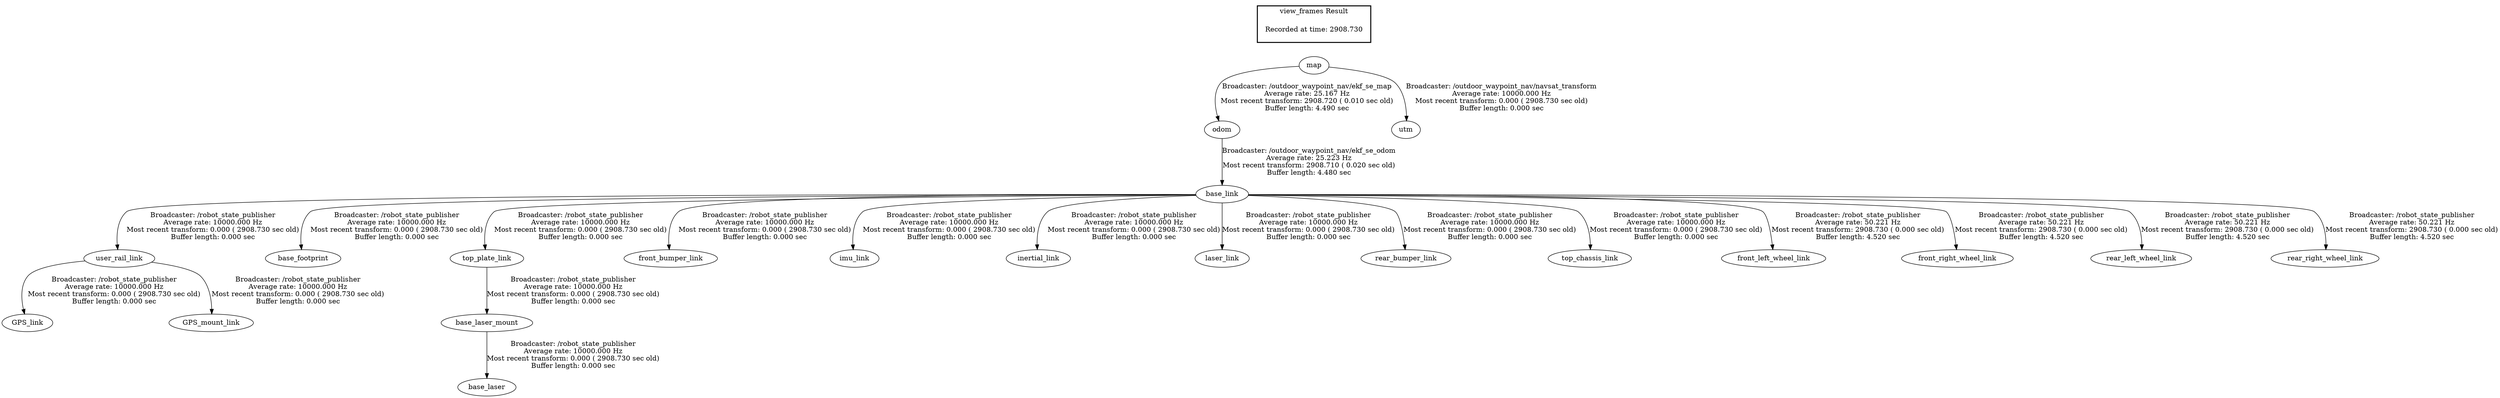 digraph G {
"user_rail_link" -> "GPS_link"[label="Broadcaster: /robot_state_publisher\nAverage rate: 10000.000 Hz\nMost recent transform: 0.000 ( 2908.730 sec old)\nBuffer length: 0.000 sec\n"];
"base_link" -> "user_rail_link"[label="Broadcaster: /robot_state_publisher\nAverage rate: 10000.000 Hz\nMost recent transform: 0.000 ( 2908.730 sec old)\nBuffer length: 0.000 sec\n"];
"user_rail_link" -> "GPS_mount_link"[label="Broadcaster: /robot_state_publisher\nAverage rate: 10000.000 Hz\nMost recent transform: 0.000 ( 2908.730 sec old)\nBuffer length: 0.000 sec\n"];
"base_link" -> "base_footprint"[label="Broadcaster: /robot_state_publisher\nAverage rate: 10000.000 Hz\nMost recent transform: 0.000 ( 2908.730 sec old)\nBuffer length: 0.000 sec\n"];
"odom" -> "base_link"[label="Broadcaster: /outdoor_waypoint_nav/ekf_se_odom\nAverage rate: 25.223 Hz\nMost recent transform: 2908.710 ( 0.020 sec old)\nBuffer length: 4.480 sec\n"];
"base_laser_mount" -> "base_laser"[label="Broadcaster: /robot_state_publisher\nAverage rate: 10000.000 Hz\nMost recent transform: 0.000 ( 2908.730 sec old)\nBuffer length: 0.000 sec\n"];
"top_plate_link" -> "base_laser_mount"[label="Broadcaster: /robot_state_publisher\nAverage rate: 10000.000 Hz\nMost recent transform: 0.000 ( 2908.730 sec old)\nBuffer length: 0.000 sec\n"];
"base_link" -> "front_bumper_link"[label="Broadcaster: /robot_state_publisher\nAverage rate: 10000.000 Hz\nMost recent transform: 0.000 ( 2908.730 sec old)\nBuffer length: 0.000 sec\n"];
"base_link" -> "imu_link"[label="Broadcaster: /robot_state_publisher\nAverage rate: 10000.000 Hz\nMost recent transform: 0.000 ( 2908.730 sec old)\nBuffer length: 0.000 sec\n"];
"base_link" -> "inertial_link"[label="Broadcaster: /robot_state_publisher\nAverage rate: 10000.000 Hz\nMost recent transform: 0.000 ( 2908.730 sec old)\nBuffer length: 0.000 sec\n"];
"base_link" -> "laser_link"[label="Broadcaster: /robot_state_publisher\nAverage rate: 10000.000 Hz\nMost recent transform: 0.000 ( 2908.730 sec old)\nBuffer length: 0.000 sec\n"];
"base_link" -> "top_plate_link"[label="Broadcaster: /robot_state_publisher\nAverage rate: 10000.000 Hz\nMost recent transform: 0.000 ( 2908.730 sec old)\nBuffer length: 0.000 sec\n"];
"base_link" -> "rear_bumper_link"[label="Broadcaster: /robot_state_publisher\nAverage rate: 10000.000 Hz\nMost recent transform: 0.000 ( 2908.730 sec old)\nBuffer length: 0.000 sec\n"];
"base_link" -> "top_chassis_link"[label="Broadcaster: /robot_state_publisher\nAverage rate: 10000.000 Hz\nMost recent transform: 0.000 ( 2908.730 sec old)\nBuffer length: 0.000 sec\n"];
"map" -> "utm"[label="Broadcaster: /outdoor_waypoint_nav/navsat_transform\nAverage rate: 10000.000 Hz\nMost recent transform: 0.000 ( 2908.730 sec old)\nBuffer length: 0.000 sec\n"];
"base_link" -> "front_left_wheel_link"[label="Broadcaster: /robot_state_publisher\nAverage rate: 50.221 Hz\nMost recent transform: 2908.730 ( 0.000 sec old)\nBuffer length: 4.520 sec\n"];
"base_link" -> "front_right_wheel_link"[label="Broadcaster: /robot_state_publisher\nAverage rate: 50.221 Hz\nMost recent transform: 2908.730 ( 0.000 sec old)\nBuffer length: 4.520 sec\n"];
"base_link" -> "rear_left_wheel_link"[label="Broadcaster: /robot_state_publisher\nAverage rate: 50.221 Hz\nMost recent transform: 2908.730 ( 0.000 sec old)\nBuffer length: 4.520 sec\n"];
"base_link" -> "rear_right_wheel_link"[label="Broadcaster: /robot_state_publisher\nAverage rate: 50.221 Hz\nMost recent transform: 2908.730 ( 0.000 sec old)\nBuffer length: 4.520 sec\n"];
"map" -> "odom"[label="Broadcaster: /outdoor_waypoint_nav/ekf_se_map\nAverage rate: 25.167 Hz\nMost recent transform: 2908.720 ( 0.010 sec old)\nBuffer length: 4.490 sec\n"];
edge [style=invis];
 subgraph cluster_legend { style=bold; color=black; label ="view_frames Result";
"Recorded at time: 2908.730"[ shape=plaintext ] ;
 }->"map";
}